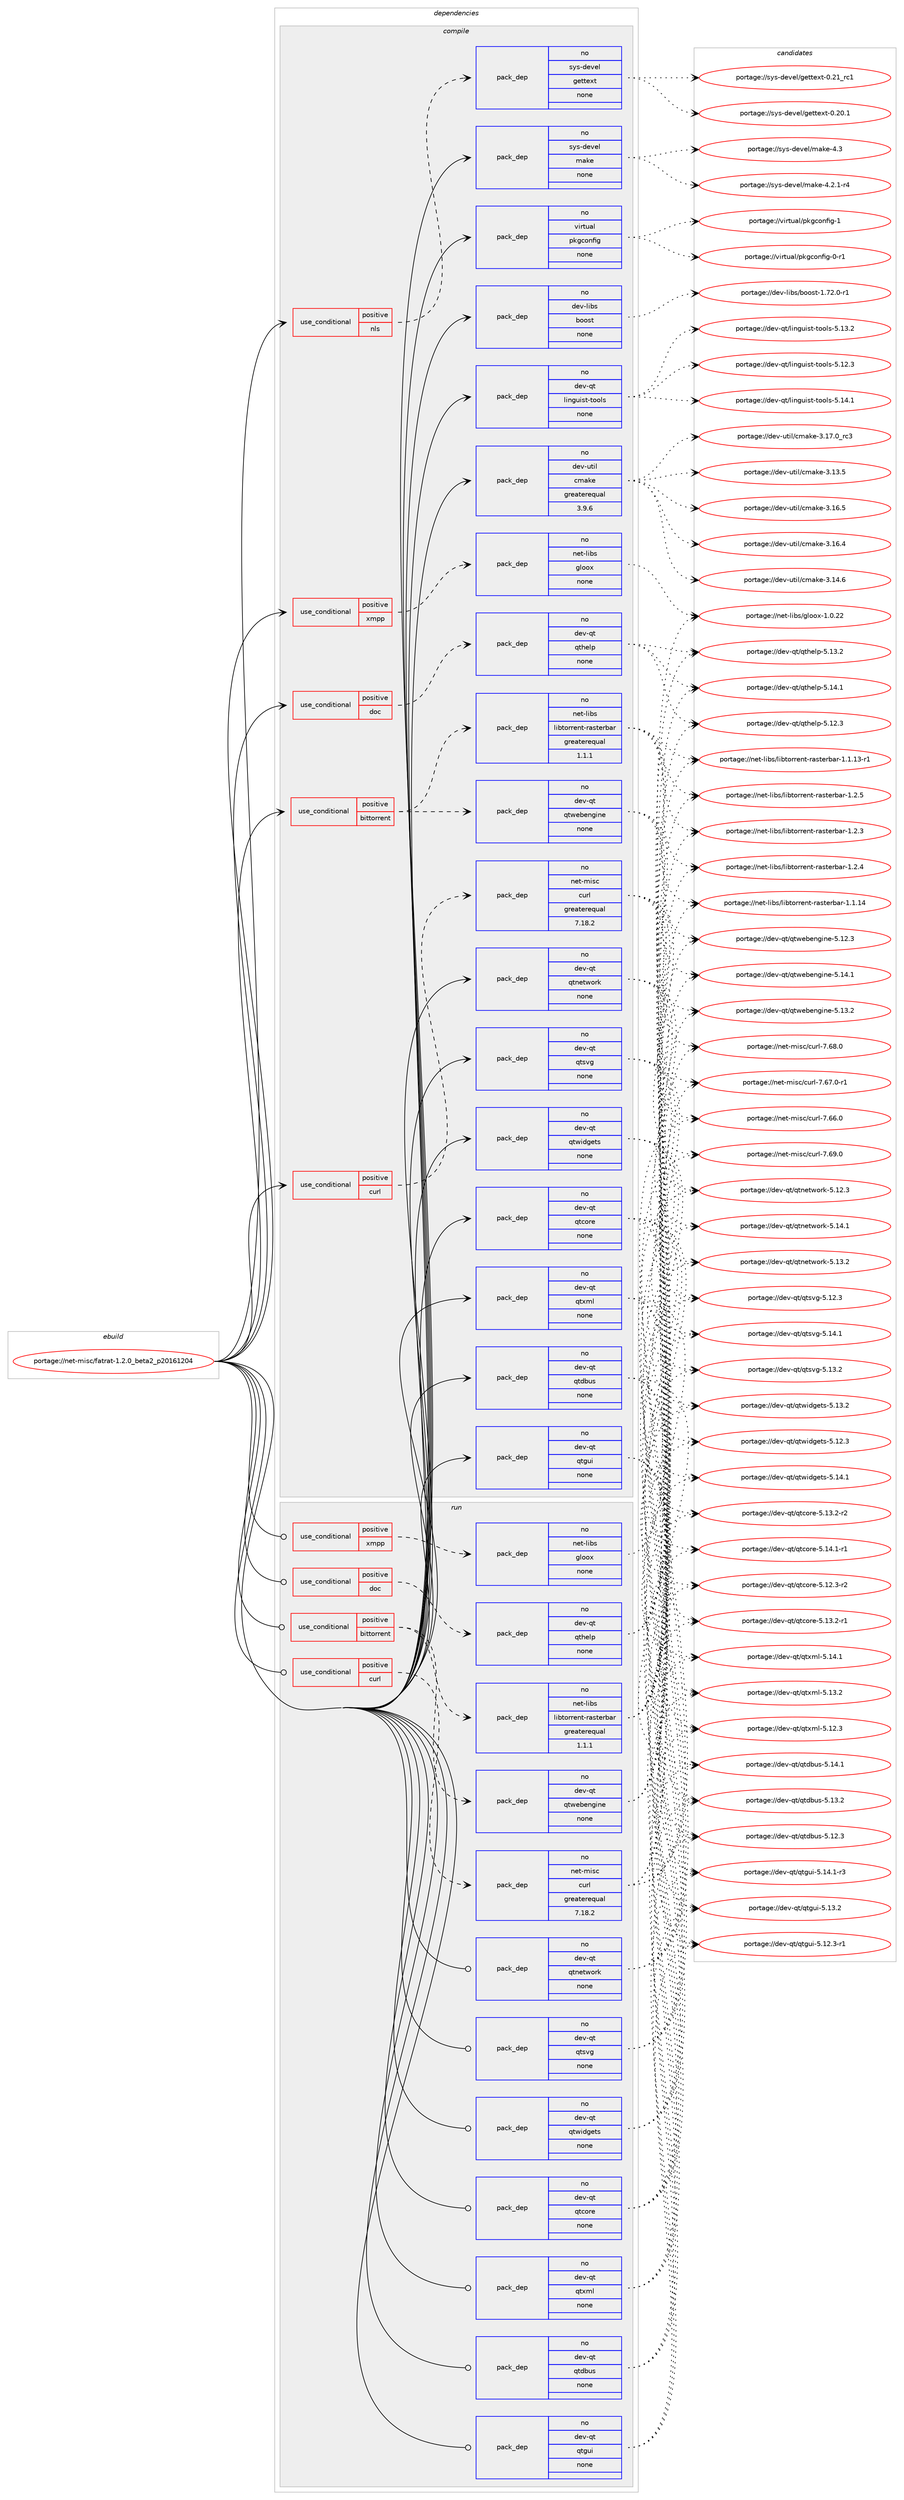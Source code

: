 digraph prolog {

# *************
# Graph options
# *************

newrank=true;
concentrate=true;
compound=true;
graph [rankdir=LR,fontname=Helvetica,fontsize=10,ranksep=1.5];#, ranksep=2.5, nodesep=0.2];
edge  [arrowhead=vee];
node  [fontname=Helvetica,fontsize=10];

# **********
# The ebuild
# **********

subgraph cluster_leftcol {
color=gray;
rank=same;
label=<<i>ebuild</i>>;
id [label="portage://net-misc/fatrat-1.2.0_beta2_p20161204", color=red, width=4, href="../net-misc/fatrat-1.2.0_beta2_p20161204.svg"];
}

# ****************
# The dependencies
# ****************

subgraph cluster_midcol {
color=gray;
label=<<i>dependencies</i>>;
subgraph cluster_compile {
fillcolor="#eeeeee";
style=filled;
label=<<i>compile</i>>;
subgraph cond9928 {
dependency52805 [label=<<TABLE BORDER="0" CELLBORDER="1" CELLSPACING="0" CELLPADDING="4"><TR><TD ROWSPAN="3" CELLPADDING="10">use_conditional</TD></TR><TR><TD>positive</TD></TR><TR><TD>bittorrent</TD></TR></TABLE>>, shape=none, color=red];
subgraph pack41802 {
dependency52806 [label=<<TABLE BORDER="0" CELLBORDER="1" CELLSPACING="0" CELLPADDING="4" WIDTH="220"><TR><TD ROWSPAN="6" CELLPADDING="30">pack_dep</TD></TR><TR><TD WIDTH="110">no</TD></TR><TR><TD>dev-qt</TD></TR><TR><TD>qtwebengine</TD></TR><TR><TD>none</TD></TR><TR><TD></TD></TR></TABLE>>, shape=none, color=blue];
}
dependency52805:e -> dependency52806:w [weight=20,style="dashed",arrowhead="vee"];
subgraph pack41803 {
dependency52807 [label=<<TABLE BORDER="0" CELLBORDER="1" CELLSPACING="0" CELLPADDING="4" WIDTH="220"><TR><TD ROWSPAN="6" CELLPADDING="30">pack_dep</TD></TR><TR><TD WIDTH="110">no</TD></TR><TR><TD>net-libs</TD></TR><TR><TD>libtorrent-rasterbar</TD></TR><TR><TD>greaterequal</TD></TR><TR><TD>1.1.1</TD></TR></TABLE>>, shape=none, color=blue];
}
dependency52805:e -> dependency52807:w [weight=20,style="dashed",arrowhead="vee"];
}
id:e -> dependency52805:w [weight=20,style="solid",arrowhead="vee"];
subgraph cond9929 {
dependency52808 [label=<<TABLE BORDER="0" CELLBORDER="1" CELLSPACING="0" CELLPADDING="4"><TR><TD ROWSPAN="3" CELLPADDING="10">use_conditional</TD></TR><TR><TD>positive</TD></TR><TR><TD>curl</TD></TR></TABLE>>, shape=none, color=red];
subgraph pack41804 {
dependency52809 [label=<<TABLE BORDER="0" CELLBORDER="1" CELLSPACING="0" CELLPADDING="4" WIDTH="220"><TR><TD ROWSPAN="6" CELLPADDING="30">pack_dep</TD></TR><TR><TD WIDTH="110">no</TD></TR><TR><TD>net-misc</TD></TR><TR><TD>curl</TD></TR><TR><TD>greaterequal</TD></TR><TR><TD>7.18.2</TD></TR></TABLE>>, shape=none, color=blue];
}
dependency52808:e -> dependency52809:w [weight=20,style="dashed",arrowhead="vee"];
}
id:e -> dependency52808:w [weight=20,style="solid",arrowhead="vee"];
subgraph cond9930 {
dependency52810 [label=<<TABLE BORDER="0" CELLBORDER="1" CELLSPACING="0" CELLPADDING="4"><TR><TD ROWSPAN="3" CELLPADDING="10">use_conditional</TD></TR><TR><TD>positive</TD></TR><TR><TD>doc</TD></TR></TABLE>>, shape=none, color=red];
subgraph pack41805 {
dependency52811 [label=<<TABLE BORDER="0" CELLBORDER="1" CELLSPACING="0" CELLPADDING="4" WIDTH="220"><TR><TD ROWSPAN="6" CELLPADDING="30">pack_dep</TD></TR><TR><TD WIDTH="110">no</TD></TR><TR><TD>dev-qt</TD></TR><TR><TD>qthelp</TD></TR><TR><TD>none</TD></TR><TR><TD></TD></TR></TABLE>>, shape=none, color=blue];
}
dependency52810:e -> dependency52811:w [weight=20,style="dashed",arrowhead="vee"];
}
id:e -> dependency52810:w [weight=20,style="solid",arrowhead="vee"];
subgraph cond9931 {
dependency52812 [label=<<TABLE BORDER="0" CELLBORDER="1" CELLSPACING="0" CELLPADDING="4"><TR><TD ROWSPAN="3" CELLPADDING="10">use_conditional</TD></TR><TR><TD>positive</TD></TR><TR><TD>nls</TD></TR></TABLE>>, shape=none, color=red];
subgraph pack41806 {
dependency52813 [label=<<TABLE BORDER="0" CELLBORDER="1" CELLSPACING="0" CELLPADDING="4" WIDTH="220"><TR><TD ROWSPAN="6" CELLPADDING="30">pack_dep</TD></TR><TR><TD WIDTH="110">no</TD></TR><TR><TD>sys-devel</TD></TR><TR><TD>gettext</TD></TR><TR><TD>none</TD></TR><TR><TD></TD></TR></TABLE>>, shape=none, color=blue];
}
dependency52812:e -> dependency52813:w [weight=20,style="dashed",arrowhead="vee"];
}
id:e -> dependency52812:w [weight=20,style="solid",arrowhead="vee"];
subgraph cond9932 {
dependency52814 [label=<<TABLE BORDER="0" CELLBORDER="1" CELLSPACING="0" CELLPADDING="4"><TR><TD ROWSPAN="3" CELLPADDING="10">use_conditional</TD></TR><TR><TD>positive</TD></TR><TR><TD>xmpp</TD></TR></TABLE>>, shape=none, color=red];
subgraph pack41807 {
dependency52815 [label=<<TABLE BORDER="0" CELLBORDER="1" CELLSPACING="0" CELLPADDING="4" WIDTH="220"><TR><TD ROWSPAN="6" CELLPADDING="30">pack_dep</TD></TR><TR><TD WIDTH="110">no</TD></TR><TR><TD>net-libs</TD></TR><TR><TD>gloox</TD></TR><TR><TD>none</TD></TR><TR><TD></TD></TR></TABLE>>, shape=none, color=blue];
}
dependency52814:e -> dependency52815:w [weight=20,style="dashed",arrowhead="vee"];
}
id:e -> dependency52814:w [weight=20,style="solid",arrowhead="vee"];
subgraph pack41808 {
dependency52816 [label=<<TABLE BORDER="0" CELLBORDER="1" CELLSPACING="0" CELLPADDING="4" WIDTH="220"><TR><TD ROWSPAN="6" CELLPADDING="30">pack_dep</TD></TR><TR><TD WIDTH="110">no</TD></TR><TR><TD>dev-libs</TD></TR><TR><TD>boost</TD></TR><TR><TD>none</TD></TR><TR><TD></TD></TR></TABLE>>, shape=none, color=blue];
}
id:e -> dependency52816:w [weight=20,style="solid",arrowhead="vee"];
subgraph pack41809 {
dependency52817 [label=<<TABLE BORDER="0" CELLBORDER="1" CELLSPACING="0" CELLPADDING="4" WIDTH="220"><TR><TD ROWSPAN="6" CELLPADDING="30">pack_dep</TD></TR><TR><TD WIDTH="110">no</TD></TR><TR><TD>dev-qt</TD></TR><TR><TD>linguist-tools</TD></TR><TR><TD>none</TD></TR><TR><TD></TD></TR></TABLE>>, shape=none, color=blue];
}
id:e -> dependency52817:w [weight=20,style="solid",arrowhead="vee"];
subgraph pack41810 {
dependency52818 [label=<<TABLE BORDER="0" CELLBORDER="1" CELLSPACING="0" CELLPADDING="4" WIDTH="220"><TR><TD ROWSPAN="6" CELLPADDING="30">pack_dep</TD></TR><TR><TD WIDTH="110">no</TD></TR><TR><TD>dev-qt</TD></TR><TR><TD>qtcore</TD></TR><TR><TD>none</TD></TR><TR><TD></TD></TR></TABLE>>, shape=none, color=blue];
}
id:e -> dependency52818:w [weight=20,style="solid",arrowhead="vee"];
subgraph pack41811 {
dependency52819 [label=<<TABLE BORDER="0" CELLBORDER="1" CELLSPACING="0" CELLPADDING="4" WIDTH="220"><TR><TD ROWSPAN="6" CELLPADDING="30">pack_dep</TD></TR><TR><TD WIDTH="110">no</TD></TR><TR><TD>dev-qt</TD></TR><TR><TD>qtdbus</TD></TR><TR><TD>none</TD></TR><TR><TD></TD></TR></TABLE>>, shape=none, color=blue];
}
id:e -> dependency52819:w [weight=20,style="solid",arrowhead="vee"];
subgraph pack41812 {
dependency52820 [label=<<TABLE BORDER="0" CELLBORDER="1" CELLSPACING="0" CELLPADDING="4" WIDTH="220"><TR><TD ROWSPAN="6" CELLPADDING="30">pack_dep</TD></TR><TR><TD WIDTH="110">no</TD></TR><TR><TD>dev-qt</TD></TR><TR><TD>qtgui</TD></TR><TR><TD>none</TD></TR><TR><TD></TD></TR></TABLE>>, shape=none, color=blue];
}
id:e -> dependency52820:w [weight=20,style="solid",arrowhead="vee"];
subgraph pack41813 {
dependency52821 [label=<<TABLE BORDER="0" CELLBORDER="1" CELLSPACING="0" CELLPADDING="4" WIDTH="220"><TR><TD ROWSPAN="6" CELLPADDING="30">pack_dep</TD></TR><TR><TD WIDTH="110">no</TD></TR><TR><TD>dev-qt</TD></TR><TR><TD>qtnetwork</TD></TR><TR><TD>none</TD></TR><TR><TD></TD></TR></TABLE>>, shape=none, color=blue];
}
id:e -> dependency52821:w [weight=20,style="solid",arrowhead="vee"];
subgraph pack41814 {
dependency52822 [label=<<TABLE BORDER="0" CELLBORDER="1" CELLSPACING="0" CELLPADDING="4" WIDTH="220"><TR><TD ROWSPAN="6" CELLPADDING="30">pack_dep</TD></TR><TR><TD WIDTH="110">no</TD></TR><TR><TD>dev-qt</TD></TR><TR><TD>qtsvg</TD></TR><TR><TD>none</TD></TR><TR><TD></TD></TR></TABLE>>, shape=none, color=blue];
}
id:e -> dependency52822:w [weight=20,style="solid",arrowhead="vee"];
subgraph pack41815 {
dependency52823 [label=<<TABLE BORDER="0" CELLBORDER="1" CELLSPACING="0" CELLPADDING="4" WIDTH="220"><TR><TD ROWSPAN="6" CELLPADDING="30">pack_dep</TD></TR><TR><TD WIDTH="110">no</TD></TR><TR><TD>dev-qt</TD></TR><TR><TD>qtwidgets</TD></TR><TR><TD>none</TD></TR><TR><TD></TD></TR></TABLE>>, shape=none, color=blue];
}
id:e -> dependency52823:w [weight=20,style="solid",arrowhead="vee"];
subgraph pack41816 {
dependency52824 [label=<<TABLE BORDER="0" CELLBORDER="1" CELLSPACING="0" CELLPADDING="4" WIDTH="220"><TR><TD ROWSPAN="6" CELLPADDING="30">pack_dep</TD></TR><TR><TD WIDTH="110">no</TD></TR><TR><TD>dev-qt</TD></TR><TR><TD>qtxml</TD></TR><TR><TD>none</TD></TR><TR><TD></TD></TR></TABLE>>, shape=none, color=blue];
}
id:e -> dependency52824:w [weight=20,style="solid",arrowhead="vee"];
subgraph pack41817 {
dependency52825 [label=<<TABLE BORDER="0" CELLBORDER="1" CELLSPACING="0" CELLPADDING="4" WIDTH="220"><TR><TD ROWSPAN="6" CELLPADDING="30">pack_dep</TD></TR><TR><TD WIDTH="110">no</TD></TR><TR><TD>dev-util</TD></TR><TR><TD>cmake</TD></TR><TR><TD>greaterequal</TD></TR><TR><TD>3.9.6</TD></TR></TABLE>>, shape=none, color=blue];
}
id:e -> dependency52825:w [weight=20,style="solid",arrowhead="vee"];
subgraph pack41818 {
dependency52826 [label=<<TABLE BORDER="0" CELLBORDER="1" CELLSPACING="0" CELLPADDING="4" WIDTH="220"><TR><TD ROWSPAN="6" CELLPADDING="30">pack_dep</TD></TR><TR><TD WIDTH="110">no</TD></TR><TR><TD>sys-devel</TD></TR><TR><TD>make</TD></TR><TR><TD>none</TD></TR><TR><TD></TD></TR></TABLE>>, shape=none, color=blue];
}
id:e -> dependency52826:w [weight=20,style="solid",arrowhead="vee"];
subgraph pack41819 {
dependency52827 [label=<<TABLE BORDER="0" CELLBORDER="1" CELLSPACING="0" CELLPADDING="4" WIDTH="220"><TR><TD ROWSPAN="6" CELLPADDING="30">pack_dep</TD></TR><TR><TD WIDTH="110">no</TD></TR><TR><TD>virtual</TD></TR><TR><TD>pkgconfig</TD></TR><TR><TD>none</TD></TR><TR><TD></TD></TR></TABLE>>, shape=none, color=blue];
}
id:e -> dependency52827:w [weight=20,style="solid",arrowhead="vee"];
}
subgraph cluster_compileandrun {
fillcolor="#eeeeee";
style=filled;
label=<<i>compile and run</i>>;
}
subgraph cluster_run {
fillcolor="#eeeeee";
style=filled;
label=<<i>run</i>>;
subgraph cond9933 {
dependency52828 [label=<<TABLE BORDER="0" CELLBORDER="1" CELLSPACING="0" CELLPADDING="4"><TR><TD ROWSPAN="3" CELLPADDING="10">use_conditional</TD></TR><TR><TD>positive</TD></TR><TR><TD>bittorrent</TD></TR></TABLE>>, shape=none, color=red];
subgraph pack41820 {
dependency52829 [label=<<TABLE BORDER="0" CELLBORDER="1" CELLSPACING="0" CELLPADDING="4" WIDTH="220"><TR><TD ROWSPAN="6" CELLPADDING="30">pack_dep</TD></TR><TR><TD WIDTH="110">no</TD></TR><TR><TD>dev-qt</TD></TR><TR><TD>qtwebengine</TD></TR><TR><TD>none</TD></TR><TR><TD></TD></TR></TABLE>>, shape=none, color=blue];
}
dependency52828:e -> dependency52829:w [weight=20,style="dashed",arrowhead="vee"];
subgraph pack41821 {
dependency52830 [label=<<TABLE BORDER="0" CELLBORDER="1" CELLSPACING="0" CELLPADDING="4" WIDTH="220"><TR><TD ROWSPAN="6" CELLPADDING="30">pack_dep</TD></TR><TR><TD WIDTH="110">no</TD></TR><TR><TD>net-libs</TD></TR><TR><TD>libtorrent-rasterbar</TD></TR><TR><TD>greaterequal</TD></TR><TR><TD>1.1.1</TD></TR></TABLE>>, shape=none, color=blue];
}
dependency52828:e -> dependency52830:w [weight=20,style="dashed",arrowhead="vee"];
}
id:e -> dependency52828:w [weight=20,style="solid",arrowhead="odot"];
subgraph cond9934 {
dependency52831 [label=<<TABLE BORDER="0" CELLBORDER="1" CELLSPACING="0" CELLPADDING="4"><TR><TD ROWSPAN="3" CELLPADDING="10">use_conditional</TD></TR><TR><TD>positive</TD></TR><TR><TD>curl</TD></TR></TABLE>>, shape=none, color=red];
subgraph pack41822 {
dependency52832 [label=<<TABLE BORDER="0" CELLBORDER="1" CELLSPACING="0" CELLPADDING="4" WIDTH="220"><TR><TD ROWSPAN="6" CELLPADDING="30">pack_dep</TD></TR><TR><TD WIDTH="110">no</TD></TR><TR><TD>net-misc</TD></TR><TR><TD>curl</TD></TR><TR><TD>greaterequal</TD></TR><TR><TD>7.18.2</TD></TR></TABLE>>, shape=none, color=blue];
}
dependency52831:e -> dependency52832:w [weight=20,style="dashed",arrowhead="vee"];
}
id:e -> dependency52831:w [weight=20,style="solid",arrowhead="odot"];
subgraph cond9935 {
dependency52833 [label=<<TABLE BORDER="0" CELLBORDER="1" CELLSPACING="0" CELLPADDING="4"><TR><TD ROWSPAN="3" CELLPADDING="10">use_conditional</TD></TR><TR><TD>positive</TD></TR><TR><TD>doc</TD></TR></TABLE>>, shape=none, color=red];
subgraph pack41823 {
dependency52834 [label=<<TABLE BORDER="0" CELLBORDER="1" CELLSPACING="0" CELLPADDING="4" WIDTH="220"><TR><TD ROWSPAN="6" CELLPADDING="30">pack_dep</TD></TR><TR><TD WIDTH="110">no</TD></TR><TR><TD>dev-qt</TD></TR><TR><TD>qthelp</TD></TR><TR><TD>none</TD></TR><TR><TD></TD></TR></TABLE>>, shape=none, color=blue];
}
dependency52833:e -> dependency52834:w [weight=20,style="dashed",arrowhead="vee"];
}
id:e -> dependency52833:w [weight=20,style="solid",arrowhead="odot"];
subgraph cond9936 {
dependency52835 [label=<<TABLE BORDER="0" CELLBORDER="1" CELLSPACING="0" CELLPADDING="4"><TR><TD ROWSPAN="3" CELLPADDING="10">use_conditional</TD></TR><TR><TD>positive</TD></TR><TR><TD>xmpp</TD></TR></TABLE>>, shape=none, color=red];
subgraph pack41824 {
dependency52836 [label=<<TABLE BORDER="0" CELLBORDER="1" CELLSPACING="0" CELLPADDING="4" WIDTH="220"><TR><TD ROWSPAN="6" CELLPADDING="30">pack_dep</TD></TR><TR><TD WIDTH="110">no</TD></TR><TR><TD>net-libs</TD></TR><TR><TD>gloox</TD></TR><TR><TD>none</TD></TR><TR><TD></TD></TR></TABLE>>, shape=none, color=blue];
}
dependency52835:e -> dependency52836:w [weight=20,style="dashed",arrowhead="vee"];
}
id:e -> dependency52835:w [weight=20,style="solid",arrowhead="odot"];
subgraph pack41825 {
dependency52837 [label=<<TABLE BORDER="0" CELLBORDER="1" CELLSPACING="0" CELLPADDING="4" WIDTH="220"><TR><TD ROWSPAN="6" CELLPADDING="30">pack_dep</TD></TR><TR><TD WIDTH="110">no</TD></TR><TR><TD>dev-qt</TD></TR><TR><TD>qtcore</TD></TR><TR><TD>none</TD></TR><TR><TD></TD></TR></TABLE>>, shape=none, color=blue];
}
id:e -> dependency52837:w [weight=20,style="solid",arrowhead="odot"];
subgraph pack41826 {
dependency52838 [label=<<TABLE BORDER="0" CELLBORDER="1" CELLSPACING="0" CELLPADDING="4" WIDTH="220"><TR><TD ROWSPAN="6" CELLPADDING="30">pack_dep</TD></TR><TR><TD WIDTH="110">no</TD></TR><TR><TD>dev-qt</TD></TR><TR><TD>qtdbus</TD></TR><TR><TD>none</TD></TR><TR><TD></TD></TR></TABLE>>, shape=none, color=blue];
}
id:e -> dependency52838:w [weight=20,style="solid",arrowhead="odot"];
subgraph pack41827 {
dependency52839 [label=<<TABLE BORDER="0" CELLBORDER="1" CELLSPACING="0" CELLPADDING="4" WIDTH="220"><TR><TD ROWSPAN="6" CELLPADDING="30">pack_dep</TD></TR><TR><TD WIDTH="110">no</TD></TR><TR><TD>dev-qt</TD></TR><TR><TD>qtgui</TD></TR><TR><TD>none</TD></TR><TR><TD></TD></TR></TABLE>>, shape=none, color=blue];
}
id:e -> dependency52839:w [weight=20,style="solid",arrowhead="odot"];
subgraph pack41828 {
dependency52840 [label=<<TABLE BORDER="0" CELLBORDER="1" CELLSPACING="0" CELLPADDING="4" WIDTH="220"><TR><TD ROWSPAN="6" CELLPADDING="30">pack_dep</TD></TR><TR><TD WIDTH="110">no</TD></TR><TR><TD>dev-qt</TD></TR><TR><TD>qtnetwork</TD></TR><TR><TD>none</TD></TR><TR><TD></TD></TR></TABLE>>, shape=none, color=blue];
}
id:e -> dependency52840:w [weight=20,style="solid",arrowhead="odot"];
subgraph pack41829 {
dependency52841 [label=<<TABLE BORDER="0" CELLBORDER="1" CELLSPACING="0" CELLPADDING="4" WIDTH="220"><TR><TD ROWSPAN="6" CELLPADDING="30">pack_dep</TD></TR><TR><TD WIDTH="110">no</TD></TR><TR><TD>dev-qt</TD></TR><TR><TD>qtsvg</TD></TR><TR><TD>none</TD></TR><TR><TD></TD></TR></TABLE>>, shape=none, color=blue];
}
id:e -> dependency52841:w [weight=20,style="solid",arrowhead="odot"];
subgraph pack41830 {
dependency52842 [label=<<TABLE BORDER="0" CELLBORDER="1" CELLSPACING="0" CELLPADDING="4" WIDTH="220"><TR><TD ROWSPAN="6" CELLPADDING="30">pack_dep</TD></TR><TR><TD WIDTH="110">no</TD></TR><TR><TD>dev-qt</TD></TR><TR><TD>qtwidgets</TD></TR><TR><TD>none</TD></TR><TR><TD></TD></TR></TABLE>>, shape=none, color=blue];
}
id:e -> dependency52842:w [weight=20,style="solid",arrowhead="odot"];
subgraph pack41831 {
dependency52843 [label=<<TABLE BORDER="0" CELLBORDER="1" CELLSPACING="0" CELLPADDING="4" WIDTH="220"><TR><TD ROWSPAN="6" CELLPADDING="30">pack_dep</TD></TR><TR><TD WIDTH="110">no</TD></TR><TR><TD>dev-qt</TD></TR><TR><TD>qtxml</TD></TR><TR><TD>none</TD></TR><TR><TD></TD></TR></TABLE>>, shape=none, color=blue];
}
id:e -> dependency52843:w [weight=20,style="solid",arrowhead="odot"];
}
}

# **************
# The candidates
# **************

subgraph cluster_choices {
rank=same;
color=gray;
label=<<i>candidates</i>>;

subgraph choice41802 {
color=black;
nodesep=1;
choice10010111845113116471131161191019810111010310511010145534649524649 [label="portage://dev-qt/qtwebengine-5.14.1", color=red, width=4,href="../dev-qt/qtwebengine-5.14.1.svg"];
choice10010111845113116471131161191019810111010310511010145534649514650 [label="portage://dev-qt/qtwebengine-5.13.2", color=red, width=4,href="../dev-qt/qtwebengine-5.13.2.svg"];
choice10010111845113116471131161191019810111010310511010145534649504651 [label="portage://dev-qt/qtwebengine-5.12.3", color=red, width=4,href="../dev-qt/qtwebengine-5.12.3.svg"];
dependency52806:e -> choice10010111845113116471131161191019810111010310511010145534649524649:w [style=dotted,weight="100"];
dependency52806:e -> choice10010111845113116471131161191019810111010310511010145534649514650:w [style=dotted,weight="100"];
dependency52806:e -> choice10010111845113116471131161191019810111010310511010145534649504651:w [style=dotted,weight="100"];
}
subgraph choice41803 {
color=black;
nodesep=1;
choice1101011164510810598115471081059811611111411410111011645114971151161011149897114454946504653 [label="portage://net-libs/libtorrent-rasterbar-1.2.5", color=red, width=4,href="../net-libs/libtorrent-rasterbar-1.2.5.svg"];
choice1101011164510810598115471081059811611111411410111011645114971151161011149897114454946504652 [label="portage://net-libs/libtorrent-rasterbar-1.2.4", color=red, width=4,href="../net-libs/libtorrent-rasterbar-1.2.4.svg"];
choice1101011164510810598115471081059811611111411410111011645114971151161011149897114454946504651 [label="portage://net-libs/libtorrent-rasterbar-1.2.3", color=red, width=4,href="../net-libs/libtorrent-rasterbar-1.2.3.svg"];
choice110101116451081059811547108105981161111141141011101164511497115116101114989711445494649464952 [label="portage://net-libs/libtorrent-rasterbar-1.1.14", color=red, width=4,href="../net-libs/libtorrent-rasterbar-1.1.14.svg"];
choice1101011164510810598115471081059811611111411410111011645114971151161011149897114454946494649514511449 [label="portage://net-libs/libtorrent-rasterbar-1.1.13-r1", color=red, width=4,href="../net-libs/libtorrent-rasterbar-1.1.13-r1.svg"];
dependency52807:e -> choice1101011164510810598115471081059811611111411410111011645114971151161011149897114454946504653:w [style=dotted,weight="100"];
dependency52807:e -> choice1101011164510810598115471081059811611111411410111011645114971151161011149897114454946504652:w [style=dotted,weight="100"];
dependency52807:e -> choice1101011164510810598115471081059811611111411410111011645114971151161011149897114454946504651:w [style=dotted,weight="100"];
dependency52807:e -> choice110101116451081059811547108105981161111141141011101164511497115116101114989711445494649464952:w [style=dotted,weight="100"];
dependency52807:e -> choice1101011164510810598115471081059811611111411410111011645114971151161011149897114454946494649514511449:w [style=dotted,weight="100"];
}
subgraph choice41804 {
color=black;
nodesep=1;
choice1101011164510910511599479911711410845554654574648 [label="portage://net-misc/curl-7.69.0", color=red, width=4,href="../net-misc/curl-7.69.0.svg"];
choice1101011164510910511599479911711410845554654564648 [label="portage://net-misc/curl-7.68.0", color=red, width=4,href="../net-misc/curl-7.68.0.svg"];
choice11010111645109105115994799117114108455546545546484511449 [label="portage://net-misc/curl-7.67.0-r1", color=red, width=4,href="../net-misc/curl-7.67.0-r1.svg"];
choice1101011164510910511599479911711410845554654544648 [label="portage://net-misc/curl-7.66.0", color=red, width=4,href="../net-misc/curl-7.66.0.svg"];
dependency52809:e -> choice1101011164510910511599479911711410845554654574648:w [style=dotted,weight="100"];
dependency52809:e -> choice1101011164510910511599479911711410845554654564648:w [style=dotted,weight="100"];
dependency52809:e -> choice11010111645109105115994799117114108455546545546484511449:w [style=dotted,weight="100"];
dependency52809:e -> choice1101011164510910511599479911711410845554654544648:w [style=dotted,weight="100"];
}
subgraph choice41805 {
color=black;
nodesep=1;
choice100101118451131164711311610410110811245534649524649 [label="portage://dev-qt/qthelp-5.14.1", color=red, width=4,href="../dev-qt/qthelp-5.14.1.svg"];
choice100101118451131164711311610410110811245534649514650 [label="portage://dev-qt/qthelp-5.13.2", color=red, width=4,href="../dev-qt/qthelp-5.13.2.svg"];
choice100101118451131164711311610410110811245534649504651 [label="portage://dev-qt/qthelp-5.12.3", color=red, width=4,href="../dev-qt/qthelp-5.12.3.svg"];
dependency52811:e -> choice100101118451131164711311610410110811245534649524649:w [style=dotted,weight="100"];
dependency52811:e -> choice100101118451131164711311610410110811245534649514650:w [style=dotted,weight="100"];
dependency52811:e -> choice100101118451131164711311610410110811245534649504651:w [style=dotted,weight="100"];
}
subgraph choice41806 {
color=black;
nodesep=1;
choice11512111545100101118101108471031011161161011201164548465049951149949 [label="portage://sys-devel/gettext-0.21_rc1", color=red, width=4,href="../sys-devel/gettext-0.21_rc1.svg"];
choice115121115451001011181011084710310111611610112011645484650484649 [label="portage://sys-devel/gettext-0.20.1", color=red, width=4,href="../sys-devel/gettext-0.20.1.svg"];
dependency52813:e -> choice11512111545100101118101108471031011161161011201164548465049951149949:w [style=dotted,weight="100"];
dependency52813:e -> choice115121115451001011181011084710310111611610112011645484650484649:w [style=dotted,weight="100"];
}
subgraph choice41807 {
color=black;
nodesep=1;
choice11010111645108105981154710310811111112045494648465050 [label="portage://net-libs/gloox-1.0.22", color=red, width=4,href="../net-libs/gloox-1.0.22.svg"];
dependency52815:e -> choice11010111645108105981154710310811111112045494648465050:w [style=dotted,weight="100"];
}
subgraph choice41808 {
color=black;
nodesep=1;
choice10010111845108105981154798111111115116454946555046484511449 [label="portage://dev-libs/boost-1.72.0-r1", color=red, width=4,href="../dev-libs/boost-1.72.0-r1.svg"];
dependency52816:e -> choice10010111845108105981154798111111115116454946555046484511449:w [style=dotted,weight="100"];
}
subgraph choice41809 {
color=black;
nodesep=1;
choice10010111845113116471081051101031171051151164511611111110811545534649524649 [label="portage://dev-qt/linguist-tools-5.14.1", color=red, width=4,href="../dev-qt/linguist-tools-5.14.1.svg"];
choice10010111845113116471081051101031171051151164511611111110811545534649514650 [label="portage://dev-qt/linguist-tools-5.13.2", color=red, width=4,href="../dev-qt/linguist-tools-5.13.2.svg"];
choice10010111845113116471081051101031171051151164511611111110811545534649504651 [label="portage://dev-qt/linguist-tools-5.12.3", color=red, width=4,href="../dev-qt/linguist-tools-5.12.3.svg"];
dependency52817:e -> choice10010111845113116471081051101031171051151164511611111110811545534649524649:w [style=dotted,weight="100"];
dependency52817:e -> choice10010111845113116471081051101031171051151164511611111110811545534649514650:w [style=dotted,weight="100"];
dependency52817:e -> choice10010111845113116471081051101031171051151164511611111110811545534649504651:w [style=dotted,weight="100"];
}
subgraph choice41810 {
color=black;
nodesep=1;
choice100101118451131164711311699111114101455346495246494511449 [label="portage://dev-qt/qtcore-5.14.1-r1", color=red, width=4,href="../dev-qt/qtcore-5.14.1-r1.svg"];
choice100101118451131164711311699111114101455346495146504511450 [label="portage://dev-qt/qtcore-5.13.2-r2", color=red, width=4,href="../dev-qt/qtcore-5.13.2-r2.svg"];
choice100101118451131164711311699111114101455346495146504511449 [label="portage://dev-qt/qtcore-5.13.2-r1", color=red, width=4,href="../dev-qt/qtcore-5.13.2-r1.svg"];
choice100101118451131164711311699111114101455346495046514511450 [label="portage://dev-qt/qtcore-5.12.3-r2", color=red, width=4,href="../dev-qt/qtcore-5.12.3-r2.svg"];
dependency52818:e -> choice100101118451131164711311699111114101455346495246494511449:w [style=dotted,weight="100"];
dependency52818:e -> choice100101118451131164711311699111114101455346495146504511450:w [style=dotted,weight="100"];
dependency52818:e -> choice100101118451131164711311699111114101455346495146504511449:w [style=dotted,weight="100"];
dependency52818:e -> choice100101118451131164711311699111114101455346495046514511450:w [style=dotted,weight="100"];
}
subgraph choice41811 {
color=black;
nodesep=1;
choice10010111845113116471131161009811711545534649524649 [label="portage://dev-qt/qtdbus-5.14.1", color=red, width=4,href="../dev-qt/qtdbus-5.14.1.svg"];
choice10010111845113116471131161009811711545534649514650 [label="portage://dev-qt/qtdbus-5.13.2", color=red, width=4,href="../dev-qt/qtdbus-5.13.2.svg"];
choice10010111845113116471131161009811711545534649504651 [label="portage://dev-qt/qtdbus-5.12.3", color=red, width=4,href="../dev-qt/qtdbus-5.12.3.svg"];
dependency52819:e -> choice10010111845113116471131161009811711545534649524649:w [style=dotted,weight="100"];
dependency52819:e -> choice10010111845113116471131161009811711545534649514650:w [style=dotted,weight="100"];
dependency52819:e -> choice10010111845113116471131161009811711545534649504651:w [style=dotted,weight="100"];
}
subgraph choice41812 {
color=black;
nodesep=1;
choice1001011184511311647113116103117105455346495246494511451 [label="portage://dev-qt/qtgui-5.14.1-r3", color=red, width=4,href="../dev-qt/qtgui-5.14.1-r3.svg"];
choice100101118451131164711311610311710545534649514650 [label="portage://dev-qt/qtgui-5.13.2", color=red, width=4,href="../dev-qt/qtgui-5.13.2.svg"];
choice1001011184511311647113116103117105455346495046514511449 [label="portage://dev-qt/qtgui-5.12.3-r1", color=red, width=4,href="../dev-qt/qtgui-5.12.3-r1.svg"];
dependency52820:e -> choice1001011184511311647113116103117105455346495246494511451:w [style=dotted,weight="100"];
dependency52820:e -> choice100101118451131164711311610311710545534649514650:w [style=dotted,weight="100"];
dependency52820:e -> choice1001011184511311647113116103117105455346495046514511449:w [style=dotted,weight="100"];
}
subgraph choice41813 {
color=black;
nodesep=1;
choice100101118451131164711311611010111611911111410745534649524649 [label="portage://dev-qt/qtnetwork-5.14.1", color=red, width=4,href="../dev-qt/qtnetwork-5.14.1.svg"];
choice100101118451131164711311611010111611911111410745534649514650 [label="portage://dev-qt/qtnetwork-5.13.2", color=red, width=4,href="../dev-qt/qtnetwork-5.13.2.svg"];
choice100101118451131164711311611010111611911111410745534649504651 [label="portage://dev-qt/qtnetwork-5.12.3", color=red, width=4,href="../dev-qt/qtnetwork-5.12.3.svg"];
dependency52821:e -> choice100101118451131164711311611010111611911111410745534649524649:w [style=dotted,weight="100"];
dependency52821:e -> choice100101118451131164711311611010111611911111410745534649514650:w [style=dotted,weight="100"];
dependency52821:e -> choice100101118451131164711311611010111611911111410745534649504651:w [style=dotted,weight="100"];
}
subgraph choice41814 {
color=black;
nodesep=1;
choice100101118451131164711311611511810345534649524649 [label="portage://dev-qt/qtsvg-5.14.1", color=red, width=4,href="../dev-qt/qtsvg-5.14.1.svg"];
choice100101118451131164711311611511810345534649514650 [label="portage://dev-qt/qtsvg-5.13.2", color=red, width=4,href="../dev-qt/qtsvg-5.13.2.svg"];
choice100101118451131164711311611511810345534649504651 [label="portage://dev-qt/qtsvg-5.12.3", color=red, width=4,href="../dev-qt/qtsvg-5.12.3.svg"];
dependency52822:e -> choice100101118451131164711311611511810345534649524649:w [style=dotted,weight="100"];
dependency52822:e -> choice100101118451131164711311611511810345534649514650:w [style=dotted,weight="100"];
dependency52822:e -> choice100101118451131164711311611511810345534649504651:w [style=dotted,weight="100"];
}
subgraph choice41815 {
color=black;
nodesep=1;
choice100101118451131164711311611910510010310111611545534649524649 [label="portage://dev-qt/qtwidgets-5.14.1", color=red, width=4,href="../dev-qt/qtwidgets-5.14.1.svg"];
choice100101118451131164711311611910510010310111611545534649514650 [label="portage://dev-qt/qtwidgets-5.13.2", color=red, width=4,href="../dev-qt/qtwidgets-5.13.2.svg"];
choice100101118451131164711311611910510010310111611545534649504651 [label="portage://dev-qt/qtwidgets-5.12.3", color=red, width=4,href="../dev-qt/qtwidgets-5.12.3.svg"];
dependency52823:e -> choice100101118451131164711311611910510010310111611545534649524649:w [style=dotted,weight="100"];
dependency52823:e -> choice100101118451131164711311611910510010310111611545534649514650:w [style=dotted,weight="100"];
dependency52823:e -> choice100101118451131164711311611910510010310111611545534649504651:w [style=dotted,weight="100"];
}
subgraph choice41816 {
color=black;
nodesep=1;
choice100101118451131164711311612010910845534649524649 [label="portage://dev-qt/qtxml-5.14.1", color=red, width=4,href="../dev-qt/qtxml-5.14.1.svg"];
choice100101118451131164711311612010910845534649514650 [label="portage://dev-qt/qtxml-5.13.2", color=red, width=4,href="../dev-qt/qtxml-5.13.2.svg"];
choice100101118451131164711311612010910845534649504651 [label="portage://dev-qt/qtxml-5.12.3", color=red, width=4,href="../dev-qt/qtxml-5.12.3.svg"];
dependency52824:e -> choice100101118451131164711311612010910845534649524649:w [style=dotted,weight="100"];
dependency52824:e -> choice100101118451131164711311612010910845534649514650:w [style=dotted,weight="100"];
dependency52824:e -> choice100101118451131164711311612010910845534649504651:w [style=dotted,weight="100"];
}
subgraph choice41817 {
color=black;
nodesep=1;
choice1001011184511711610510847991099710710145514649554648951149951 [label="portage://dev-util/cmake-3.17.0_rc3", color=red, width=4,href="../dev-util/cmake-3.17.0_rc3.svg"];
choice1001011184511711610510847991099710710145514649544653 [label="portage://dev-util/cmake-3.16.5", color=red, width=4,href="../dev-util/cmake-3.16.5.svg"];
choice1001011184511711610510847991099710710145514649544652 [label="portage://dev-util/cmake-3.16.4", color=red, width=4,href="../dev-util/cmake-3.16.4.svg"];
choice1001011184511711610510847991099710710145514649524654 [label="portage://dev-util/cmake-3.14.6", color=red, width=4,href="../dev-util/cmake-3.14.6.svg"];
choice1001011184511711610510847991099710710145514649514653 [label="portage://dev-util/cmake-3.13.5", color=red, width=4,href="../dev-util/cmake-3.13.5.svg"];
dependency52825:e -> choice1001011184511711610510847991099710710145514649554648951149951:w [style=dotted,weight="100"];
dependency52825:e -> choice1001011184511711610510847991099710710145514649544653:w [style=dotted,weight="100"];
dependency52825:e -> choice1001011184511711610510847991099710710145514649544652:w [style=dotted,weight="100"];
dependency52825:e -> choice1001011184511711610510847991099710710145514649524654:w [style=dotted,weight="100"];
dependency52825:e -> choice1001011184511711610510847991099710710145514649514653:w [style=dotted,weight="100"];
}
subgraph choice41818 {
color=black;
nodesep=1;
choice11512111545100101118101108471099710710145524651 [label="portage://sys-devel/make-4.3", color=red, width=4,href="../sys-devel/make-4.3.svg"];
choice1151211154510010111810110847109971071014552465046494511452 [label="portage://sys-devel/make-4.2.1-r4", color=red, width=4,href="../sys-devel/make-4.2.1-r4.svg"];
dependency52826:e -> choice11512111545100101118101108471099710710145524651:w [style=dotted,weight="100"];
dependency52826:e -> choice1151211154510010111810110847109971071014552465046494511452:w [style=dotted,weight="100"];
}
subgraph choice41819 {
color=black;
nodesep=1;
choice1181051141161179710847112107103991111101021051034549 [label="portage://virtual/pkgconfig-1", color=red, width=4,href="../virtual/pkgconfig-1.svg"];
choice11810511411611797108471121071039911111010210510345484511449 [label="portage://virtual/pkgconfig-0-r1", color=red, width=4,href="../virtual/pkgconfig-0-r1.svg"];
dependency52827:e -> choice1181051141161179710847112107103991111101021051034549:w [style=dotted,weight="100"];
dependency52827:e -> choice11810511411611797108471121071039911111010210510345484511449:w [style=dotted,weight="100"];
}
subgraph choice41820 {
color=black;
nodesep=1;
choice10010111845113116471131161191019810111010310511010145534649524649 [label="portage://dev-qt/qtwebengine-5.14.1", color=red, width=4,href="../dev-qt/qtwebengine-5.14.1.svg"];
choice10010111845113116471131161191019810111010310511010145534649514650 [label="portage://dev-qt/qtwebengine-5.13.2", color=red, width=4,href="../dev-qt/qtwebengine-5.13.2.svg"];
choice10010111845113116471131161191019810111010310511010145534649504651 [label="portage://dev-qt/qtwebengine-5.12.3", color=red, width=4,href="../dev-qt/qtwebengine-5.12.3.svg"];
dependency52829:e -> choice10010111845113116471131161191019810111010310511010145534649524649:w [style=dotted,weight="100"];
dependency52829:e -> choice10010111845113116471131161191019810111010310511010145534649514650:w [style=dotted,weight="100"];
dependency52829:e -> choice10010111845113116471131161191019810111010310511010145534649504651:w [style=dotted,weight="100"];
}
subgraph choice41821 {
color=black;
nodesep=1;
choice1101011164510810598115471081059811611111411410111011645114971151161011149897114454946504653 [label="portage://net-libs/libtorrent-rasterbar-1.2.5", color=red, width=4,href="../net-libs/libtorrent-rasterbar-1.2.5.svg"];
choice1101011164510810598115471081059811611111411410111011645114971151161011149897114454946504652 [label="portage://net-libs/libtorrent-rasterbar-1.2.4", color=red, width=4,href="../net-libs/libtorrent-rasterbar-1.2.4.svg"];
choice1101011164510810598115471081059811611111411410111011645114971151161011149897114454946504651 [label="portage://net-libs/libtorrent-rasterbar-1.2.3", color=red, width=4,href="../net-libs/libtorrent-rasterbar-1.2.3.svg"];
choice110101116451081059811547108105981161111141141011101164511497115116101114989711445494649464952 [label="portage://net-libs/libtorrent-rasterbar-1.1.14", color=red, width=4,href="../net-libs/libtorrent-rasterbar-1.1.14.svg"];
choice1101011164510810598115471081059811611111411410111011645114971151161011149897114454946494649514511449 [label="portage://net-libs/libtorrent-rasterbar-1.1.13-r1", color=red, width=4,href="../net-libs/libtorrent-rasterbar-1.1.13-r1.svg"];
dependency52830:e -> choice1101011164510810598115471081059811611111411410111011645114971151161011149897114454946504653:w [style=dotted,weight="100"];
dependency52830:e -> choice1101011164510810598115471081059811611111411410111011645114971151161011149897114454946504652:w [style=dotted,weight="100"];
dependency52830:e -> choice1101011164510810598115471081059811611111411410111011645114971151161011149897114454946504651:w [style=dotted,weight="100"];
dependency52830:e -> choice110101116451081059811547108105981161111141141011101164511497115116101114989711445494649464952:w [style=dotted,weight="100"];
dependency52830:e -> choice1101011164510810598115471081059811611111411410111011645114971151161011149897114454946494649514511449:w [style=dotted,weight="100"];
}
subgraph choice41822 {
color=black;
nodesep=1;
choice1101011164510910511599479911711410845554654574648 [label="portage://net-misc/curl-7.69.0", color=red, width=4,href="../net-misc/curl-7.69.0.svg"];
choice1101011164510910511599479911711410845554654564648 [label="portage://net-misc/curl-7.68.0", color=red, width=4,href="../net-misc/curl-7.68.0.svg"];
choice11010111645109105115994799117114108455546545546484511449 [label="portage://net-misc/curl-7.67.0-r1", color=red, width=4,href="../net-misc/curl-7.67.0-r1.svg"];
choice1101011164510910511599479911711410845554654544648 [label="portage://net-misc/curl-7.66.0", color=red, width=4,href="../net-misc/curl-7.66.0.svg"];
dependency52832:e -> choice1101011164510910511599479911711410845554654574648:w [style=dotted,weight="100"];
dependency52832:e -> choice1101011164510910511599479911711410845554654564648:w [style=dotted,weight="100"];
dependency52832:e -> choice11010111645109105115994799117114108455546545546484511449:w [style=dotted,weight="100"];
dependency52832:e -> choice1101011164510910511599479911711410845554654544648:w [style=dotted,weight="100"];
}
subgraph choice41823 {
color=black;
nodesep=1;
choice100101118451131164711311610410110811245534649524649 [label="portage://dev-qt/qthelp-5.14.1", color=red, width=4,href="../dev-qt/qthelp-5.14.1.svg"];
choice100101118451131164711311610410110811245534649514650 [label="portage://dev-qt/qthelp-5.13.2", color=red, width=4,href="../dev-qt/qthelp-5.13.2.svg"];
choice100101118451131164711311610410110811245534649504651 [label="portage://dev-qt/qthelp-5.12.3", color=red, width=4,href="../dev-qt/qthelp-5.12.3.svg"];
dependency52834:e -> choice100101118451131164711311610410110811245534649524649:w [style=dotted,weight="100"];
dependency52834:e -> choice100101118451131164711311610410110811245534649514650:w [style=dotted,weight="100"];
dependency52834:e -> choice100101118451131164711311610410110811245534649504651:w [style=dotted,weight="100"];
}
subgraph choice41824 {
color=black;
nodesep=1;
choice11010111645108105981154710310811111112045494648465050 [label="portage://net-libs/gloox-1.0.22", color=red, width=4,href="../net-libs/gloox-1.0.22.svg"];
dependency52836:e -> choice11010111645108105981154710310811111112045494648465050:w [style=dotted,weight="100"];
}
subgraph choice41825 {
color=black;
nodesep=1;
choice100101118451131164711311699111114101455346495246494511449 [label="portage://dev-qt/qtcore-5.14.1-r1", color=red, width=4,href="../dev-qt/qtcore-5.14.1-r1.svg"];
choice100101118451131164711311699111114101455346495146504511450 [label="portage://dev-qt/qtcore-5.13.2-r2", color=red, width=4,href="../dev-qt/qtcore-5.13.2-r2.svg"];
choice100101118451131164711311699111114101455346495146504511449 [label="portage://dev-qt/qtcore-5.13.2-r1", color=red, width=4,href="../dev-qt/qtcore-5.13.2-r1.svg"];
choice100101118451131164711311699111114101455346495046514511450 [label="portage://dev-qt/qtcore-5.12.3-r2", color=red, width=4,href="../dev-qt/qtcore-5.12.3-r2.svg"];
dependency52837:e -> choice100101118451131164711311699111114101455346495246494511449:w [style=dotted,weight="100"];
dependency52837:e -> choice100101118451131164711311699111114101455346495146504511450:w [style=dotted,weight="100"];
dependency52837:e -> choice100101118451131164711311699111114101455346495146504511449:w [style=dotted,weight="100"];
dependency52837:e -> choice100101118451131164711311699111114101455346495046514511450:w [style=dotted,weight="100"];
}
subgraph choice41826 {
color=black;
nodesep=1;
choice10010111845113116471131161009811711545534649524649 [label="portage://dev-qt/qtdbus-5.14.1", color=red, width=4,href="../dev-qt/qtdbus-5.14.1.svg"];
choice10010111845113116471131161009811711545534649514650 [label="portage://dev-qt/qtdbus-5.13.2", color=red, width=4,href="../dev-qt/qtdbus-5.13.2.svg"];
choice10010111845113116471131161009811711545534649504651 [label="portage://dev-qt/qtdbus-5.12.3", color=red, width=4,href="../dev-qt/qtdbus-5.12.3.svg"];
dependency52838:e -> choice10010111845113116471131161009811711545534649524649:w [style=dotted,weight="100"];
dependency52838:e -> choice10010111845113116471131161009811711545534649514650:w [style=dotted,weight="100"];
dependency52838:e -> choice10010111845113116471131161009811711545534649504651:w [style=dotted,weight="100"];
}
subgraph choice41827 {
color=black;
nodesep=1;
choice1001011184511311647113116103117105455346495246494511451 [label="portage://dev-qt/qtgui-5.14.1-r3", color=red, width=4,href="../dev-qt/qtgui-5.14.1-r3.svg"];
choice100101118451131164711311610311710545534649514650 [label="portage://dev-qt/qtgui-5.13.2", color=red, width=4,href="../dev-qt/qtgui-5.13.2.svg"];
choice1001011184511311647113116103117105455346495046514511449 [label="portage://dev-qt/qtgui-5.12.3-r1", color=red, width=4,href="../dev-qt/qtgui-5.12.3-r1.svg"];
dependency52839:e -> choice1001011184511311647113116103117105455346495246494511451:w [style=dotted,weight="100"];
dependency52839:e -> choice100101118451131164711311610311710545534649514650:w [style=dotted,weight="100"];
dependency52839:e -> choice1001011184511311647113116103117105455346495046514511449:w [style=dotted,weight="100"];
}
subgraph choice41828 {
color=black;
nodesep=1;
choice100101118451131164711311611010111611911111410745534649524649 [label="portage://dev-qt/qtnetwork-5.14.1", color=red, width=4,href="../dev-qt/qtnetwork-5.14.1.svg"];
choice100101118451131164711311611010111611911111410745534649514650 [label="portage://dev-qt/qtnetwork-5.13.2", color=red, width=4,href="../dev-qt/qtnetwork-5.13.2.svg"];
choice100101118451131164711311611010111611911111410745534649504651 [label="portage://dev-qt/qtnetwork-5.12.3", color=red, width=4,href="../dev-qt/qtnetwork-5.12.3.svg"];
dependency52840:e -> choice100101118451131164711311611010111611911111410745534649524649:w [style=dotted,weight="100"];
dependency52840:e -> choice100101118451131164711311611010111611911111410745534649514650:w [style=dotted,weight="100"];
dependency52840:e -> choice100101118451131164711311611010111611911111410745534649504651:w [style=dotted,weight="100"];
}
subgraph choice41829 {
color=black;
nodesep=1;
choice100101118451131164711311611511810345534649524649 [label="portage://dev-qt/qtsvg-5.14.1", color=red, width=4,href="../dev-qt/qtsvg-5.14.1.svg"];
choice100101118451131164711311611511810345534649514650 [label="portage://dev-qt/qtsvg-5.13.2", color=red, width=4,href="../dev-qt/qtsvg-5.13.2.svg"];
choice100101118451131164711311611511810345534649504651 [label="portage://dev-qt/qtsvg-5.12.3", color=red, width=4,href="../dev-qt/qtsvg-5.12.3.svg"];
dependency52841:e -> choice100101118451131164711311611511810345534649524649:w [style=dotted,weight="100"];
dependency52841:e -> choice100101118451131164711311611511810345534649514650:w [style=dotted,weight="100"];
dependency52841:e -> choice100101118451131164711311611511810345534649504651:w [style=dotted,weight="100"];
}
subgraph choice41830 {
color=black;
nodesep=1;
choice100101118451131164711311611910510010310111611545534649524649 [label="portage://dev-qt/qtwidgets-5.14.1", color=red, width=4,href="../dev-qt/qtwidgets-5.14.1.svg"];
choice100101118451131164711311611910510010310111611545534649514650 [label="portage://dev-qt/qtwidgets-5.13.2", color=red, width=4,href="../dev-qt/qtwidgets-5.13.2.svg"];
choice100101118451131164711311611910510010310111611545534649504651 [label="portage://dev-qt/qtwidgets-5.12.3", color=red, width=4,href="../dev-qt/qtwidgets-5.12.3.svg"];
dependency52842:e -> choice100101118451131164711311611910510010310111611545534649524649:w [style=dotted,weight="100"];
dependency52842:e -> choice100101118451131164711311611910510010310111611545534649514650:w [style=dotted,weight="100"];
dependency52842:e -> choice100101118451131164711311611910510010310111611545534649504651:w [style=dotted,weight="100"];
}
subgraph choice41831 {
color=black;
nodesep=1;
choice100101118451131164711311612010910845534649524649 [label="portage://dev-qt/qtxml-5.14.1", color=red, width=4,href="../dev-qt/qtxml-5.14.1.svg"];
choice100101118451131164711311612010910845534649514650 [label="portage://dev-qt/qtxml-5.13.2", color=red, width=4,href="../dev-qt/qtxml-5.13.2.svg"];
choice100101118451131164711311612010910845534649504651 [label="portage://dev-qt/qtxml-5.12.3", color=red, width=4,href="../dev-qt/qtxml-5.12.3.svg"];
dependency52843:e -> choice100101118451131164711311612010910845534649524649:w [style=dotted,weight="100"];
dependency52843:e -> choice100101118451131164711311612010910845534649514650:w [style=dotted,weight="100"];
dependency52843:e -> choice100101118451131164711311612010910845534649504651:w [style=dotted,weight="100"];
}
}

}
